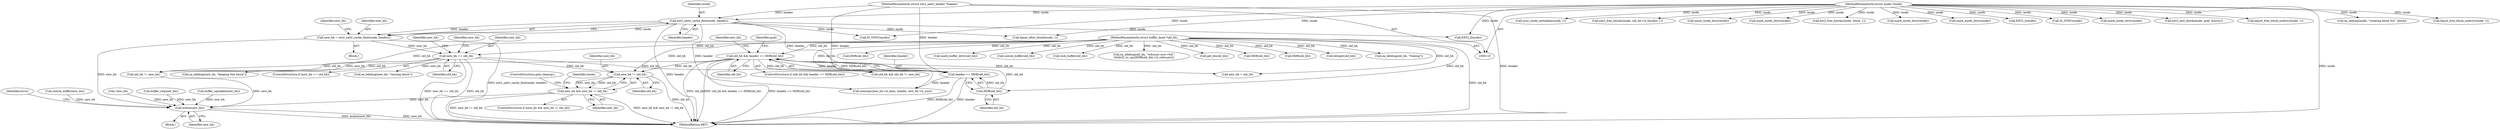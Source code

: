 digraph "0_linux_be0726d33cb8f411945884664924bed3cb8c70ee_11@pointer" {
"1000315" [label="(Call,new_bh != old_bh)"];
"1000138" [label="(Call,new_bh == old_bh)"];
"1000129" [label="(Call,new_bh = ext2_xattr_cache_find(inode, header))"];
"1000131" [label="(Call,ext2_xattr_cache_find(inode, header))"];
"1000111" [label="(MethodParameterIn,struct inode *inode)"];
"1000113" [label="(MethodParameterIn,struct ext2_xattr_header *header)"];
"1000112" [label="(MethodParameterIn,struct buffer_head *old_bh)"];
"1000180" [label="(Call,old_bh && header == HDR(old_bh))"];
"1000184" [label="(Call,HDR(old_bh))"];
"1000182" [label="(Call,header == HDR(old_bh))"];
"1000313" [label="(Call,new_bh && new_bh != old_bh)"];
"1000411" [label="(Call,brelse(new_bh))"];
"1000405" [label="(Call,HDR(old_bh))"];
"1000143" [label="(Identifier,new_bh)"];
"1000315" [label="(Call,new_bh != old_bh)"];
"1000324" [label="(ControlStructure,goto cleanup;)"];
"1000182" [label="(Call,header == HDR(old_bh))"];
"1000148" [label="(Identifier,new_bh)"];
"1000140" [label="(Identifier,old_bh)"];
"1000129" [label="(Call,new_bh = ext2_xattr_cache_find(inode, header))"];
"1000152" [label="(Call,dquot_alloc_block(inode, 1))"];
"1000396" [label="(Call,mark_inode_dirty(inode))"];
"1000139" [label="(Identifier,new_bh)"];
"1000208" [label="(Call,ext2_new_block(inode, goal, &error))"];
"1000377" [label="(Call,bforget(old_bh))"];
"1000364" [label="(Call,ea_bdebug(old_bh, \"freeing\"))"];
"1000130" [label="(Identifier,new_bh)"];
"1000393" [label="(Call,dquot_free_block_nodirty(inode, 1))"];
"1000384" [label="(Call,HDR(old_bh))"];
"1000332" [label="(Call,old_bh && old_bh != new_bh)"];
"1000216" [label="(Call,ea_idebug(inode, \"creating block %d\", block))"];
"1000198" [label="(Identifier,goal)"];
"1000398" [label="(Call,mark_buffer_dirty(old_bh))"];
"1000114" [label="(Block,)"];
"1000319" [label="(Call,dquot_free_block_nodirty(inode, 1))"];
"1000301" [label="(Call,sync_inode_metadata(inode, 1))"];
"1000367" [label="(Call,ext2_free_blocks(inode, old_bh->b_blocknr, 1))"];
"1000262" [label="(Call,IS_SYNC(inode))"];
"1000373" [label="(Call,mark_inode_dirty(inode))"];
"1000111" [label="(MethodParameterIn,struct inode *inode)"];
"1000187" [label="(Call,new_bh = old_bh)"];
"1000276" [label="(Call,buffer_uptodate(new_bh))"];
"1000131" [label="(Call,ext2_xattr_cache_find(inode, header))"];
"1000234" [label="(Call,mark_inode_dirty(inode))"];
"1000411" [label="(Call,brelse(new_bh))"];
"1000128" [label="(Block,)"];
"1000408" [label="(Call,unlock_buffer(old_bh))"];
"1000142" [label="(Call,ea_bdebug(new_bh, \"keeping this block\"))"];
"1000230" [label="(Call,ext2_free_blocks(inode, block, 1))"];
"1000317" [label="(Identifier,old_bh)"];
"1000320" [label="(Identifier,inode)"];
"1000316" [label="(Identifier,new_bh)"];
"1000135" [label="(Identifier,new_bh)"];
"1000181" [label="(Identifier,old_bh)"];
"1000312" [label="(ControlStructure,if (new_bh && new_bh != old_bh))"];
"1000349" [label="(Call,lock_buffer(old_bh))"];
"1000400" [label="(Call,ea_bdebug(old_bh, \"refcount now=%d\",\n\t\t\t\tle32_to_cpu(HDR(old_bh)->h_refcount)))"];
"1000322" [label="(Call,mark_inode_dirty(inode))"];
"1000414" [label="(Identifier,error)"];
"1000137" [label="(ControlStructure,if (new_bh == old_bh))"];
"1000243" [label="(Call,memcpy(new_bh->b_data, header, new_bh->b_size))"];
"1000326" [label="(Call,mark_inode_dirty(inode))"];
"1000112" [label="(MethodParameterIn,struct buffer_head *old_bh)"];
"1000185" [label="(Identifier,old_bh)"];
"1000314" [label="(Identifier,new_bh)"];
"1000313" [label="(Call,new_bh && new_bh != old_bh)"];
"1000183" [label="(Identifier,header)"];
"1000180" [label="(Call,old_bh && header == HDR(old_bh))"];
"1000158" [label="(Call,unlock_buffer(new_bh))"];
"1000132" [label="(Identifier,inode)"];
"1000375" [label="(Call,get_bh(old_bh))"];
"1000227" [label="(Call,!new_bh)"];
"1000202" [label="(Call,EXT2_I(inode))"];
"1000412" [label="(Identifier,new_bh)"];
"1000133" [label="(Identifier,header)"];
"1000184" [label="(Call,HDR(old_bh))"];
"1000354" [label="(Call,HDR(old_bh))"];
"1000138" [label="(Call,new_bh == old_bh)"];
"1000147" [label="(Call,ea_bdebug(new_bh, \"reusing block\"))"];
"1000281" [label="(Call,EXT2_I(inode))"];
"1000296" [label="(Call,IS_SYNC(inode))"];
"1000179" [label="(ControlStructure,if (old_bh && header == HDR(old_bh)))"];
"1000113" [label="(MethodParameterIn,struct ext2_xattr_header *header)"];
"1000415" [label="(MethodReturn,RET)"];
"1000188" [label="(Identifier,new_bh)"];
"1000273" [label="(Call,buffer_req(new_bh))"];
"1000334" [label="(Call,old_bh != new_bh)"];
"1000315" -> "1000313"  [label="AST: "];
"1000315" -> "1000317"  [label="CFG: "];
"1000316" -> "1000315"  [label="AST: "];
"1000317" -> "1000315"  [label="AST: "];
"1000313" -> "1000315"  [label="CFG: "];
"1000315" -> "1000415"  [label="DDG: old_bh"];
"1000315" -> "1000313"  [label="DDG: new_bh"];
"1000315" -> "1000313"  [label="DDG: old_bh"];
"1000138" -> "1000315"  [label="DDG: old_bh"];
"1000180" -> "1000315"  [label="DDG: old_bh"];
"1000112" -> "1000315"  [label="DDG: old_bh"];
"1000138" -> "1000137"  [label="AST: "];
"1000138" -> "1000140"  [label="CFG: "];
"1000139" -> "1000138"  [label="AST: "];
"1000140" -> "1000138"  [label="AST: "];
"1000143" -> "1000138"  [label="CFG: "];
"1000148" -> "1000138"  [label="CFG: "];
"1000138" -> "1000415"  [label="DDG: old_bh"];
"1000138" -> "1000415"  [label="DDG: new_bh == old_bh"];
"1000129" -> "1000138"  [label="DDG: new_bh"];
"1000112" -> "1000138"  [label="DDG: old_bh"];
"1000138" -> "1000142"  [label="DDG: new_bh"];
"1000138" -> "1000147"  [label="DDG: new_bh"];
"1000138" -> "1000332"  [label="DDG: old_bh"];
"1000138" -> "1000334"  [label="DDG: old_bh"];
"1000129" -> "1000128"  [label="AST: "];
"1000129" -> "1000131"  [label="CFG: "];
"1000130" -> "1000129"  [label="AST: "];
"1000131" -> "1000129"  [label="AST: "];
"1000135" -> "1000129"  [label="CFG: "];
"1000129" -> "1000415"  [label="DDG: ext2_xattr_cache_find(inode, header)"];
"1000131" -> "1000129"  [label="DDG: inode"];
"1000131" -> "1000129"  [label="DDG: header"];
"1000129" -> "1000411"  [label="DDG: new_bh"];
"1000131" -> "1000133"  [label="CFG: "];
"1000132" -> "1000131"  [label="AST: "];
"1000133" -> "1000131"  [label="AST: "];
"1000131" -> "1000415"  [label="DDG: header"];
"1000111" -> "1000131"  [label="DDG: inode"];
"1000113" -> "1000131"  [label="DDG: header"];
"1000131" -> "1000152"  [label="DDG: inode"];
"1000131" -> "1000182"  [label="DDG: header"];
"1000131" -> "1000202"  [label="DDG: inode"];
"1000131" -> "1000243"  [label="DDG: header"];
"1000131" -> "1000262"  [label="DDG: inode"];
"1000111" -> "1000110"  [label="AST: "];
"1000111" -> "1000415"  [label="DDG: inode"];
"1000111" -> "1000152"  [label="DDG: inode"];
"1000111" -> "1000202"  [label="DDG: inode"];
"1000111" -> "1000208"  [label="DDG: inode"];
"1000111" -> "1000216"  [label="DDG: inode"];
"1000111" -> "1000230"  [label="DDG: inode"];
"1000111" -> "1000234"  [label="DDG: inode"];
"1000111" -> "1000262"  [label="DDG: inode"];
"1000111" -> "1000281"  [label="DDG: inode"];
"1000111" -> "1000296"  [label="DDG: inode"];
"1000111" -> "1000301"  [label="DDG: inode"];
"1000111" -> "1000319"  [label="DDG: inode"];
"1000111" -> "1000322"  [label="DDG: inode"];
"1000111" -> "1000326"  [label="DDG: inode"];
"1000111" -> "1000367"  [label="DDG: inode"];
"1000111" -> "1000373"  [label="DDG: inode"];
"1000111" -> "1000393"  [label="DDG: inode"];
"1000111" -> "1000396"  [label="DDG: inode"];
"1000113" -> "1000110"  [label="AST: "];
"1000113" -> "1000415"  [label="DDG: header"];
"1000113" -> "1000182"  [label="DDG: header"];
"1000113" -> "1000243"  [label="DDG: header"];
"1000112" -> "1000110"  [label="AST: "];
"1000112" -> "1000415"  [label="DDG: old_bh"];
"1000112" -> "1000180"  [label="DDG: old_bh"];
"1000112" -> "1000184"  [label="DDG: old_bh"];
"1000112" -> "1000187"  [label="DDG: old_bh"];
"1000112" -> "1000332"  [label="DDG: old_bh"];
"1000112" -> "1000334"  [label="DDG: old_bh"];
"1000112" -> "1000349"  [label="DDG: old_bh"];
"1000112" -> "1000354"  [label="DDG: old_bh"];
"1000112" -> "1000364"  [label="DDG: old_bh"];
"1000112" -> "1000375"  [label="DDG: old_bh"];
"1000112" -> "1000377"  [label="DDG: old_bh"];
"1000112" -> "1000384"  [label="DDG: old_bh"];
"1000112" -> "1000398"  [label="DDG: old_bh"];
"1000112" -> "1000400"  [label="DDG: old_bh"];
"1000112" -> "1000405"  [label="DDG: old_bh"];
"1000112" -> "1000408"  [label="DDG: old_bh"];
"1000180" -> "1000179"  [label="AST: "];
"1000180" -> "1000181"  [label="CFG: "];
"1000180" -> "1000182"  [label="CFG: "];
"1000181" -> "1000180"  [label="AST: "];
"1000182" -> "1000180"  [label="AST: "];
"1000188" -> "1000180"  [label="CFG: "];
"1000198" -> "1000180"  [label="CFG: "];
"1000180" -> "1000415"  [label="DDG: header == HDR(old_bh)"];
"1000180" -> "1000415"  [label="DDG: old_bh"];
"1000180" -> "1000415"  [label="DDG: old_bh && header == HDR(old_bh)"];
"1000184" -> "1000180"  [label="DDG: old_bh"];
"1000182" -> "1000180"  [label="DDG: header"];
"1000182" -> "1000180"  [label="DDG: HDR(old_bh)"];
"1000180" -> "1000187"  [label="DDG: old_bh"];
"1000180" -> "1000332"  [label="DDG: old_bh"];
"1000180" -> "1000334"  [label="DDG: old_bh"];
"1000184" -> "1000182"  [label="AST: "];
"1000184" -> "1000185"  [label="CFG: "];
"1000185" -> "1000184"  [label="AST: "];
"1000182" -> "1000184"  [label="CFG: "];
"1000184" -> "1000182"  [label="DDG: old_bh"];
"1000183" -> "1000182"  [label="AST: "];
"1000182" -> "1000415"  [label="DDG: HDR(old_bh)"];
"1000182" -> "1000415"  [label="DDG: header"];
"1000182" -> "1000243"  [label="DDG: header"];
"1000313" -> "1000312"  [label="AST: "];
"1000313" -> "1000314"  [label="CFG: "];
"1000314" -> "1000313"  [label="AST: "];
"1000320" -> "1000313"  [label="CFG: "];
"1000324" -> "1000313"  [label="CFG: "];
"1000313" -> "1000415"  [label="DDG: new_bh != old_bh"];
"1000313" -> "1000415"  [label="DDG: new_bh && new_bh != old_bh"];
"1000313" -> "1000411"  [label="DDG: new_bh"];
"1000411" -> "1000114"  [label="AST: "];
"1000411" -> "1000412"  [label="CFG: "];
"1000412" -> "1000411"  [label="AST: "];
"1000414" -> "1000411"  [label="CFG: "];
"1000411" -> "1000415"  [label="DDG: brelse(new_bh)"];
"1000411" -> "1000415"  [label="DDG: new_bh"];
"1000158" -> "1000411"  [label="DDG: new_bh"];
"1000334" -> "1000411"  [label="DDG: new_bh"];
"1000227" -> "1000411"  [label="DDG: new_bh"];
"1000273" -> "1000411"  [label="DDG: new_bh"];
"1000276" -> "1000411"  [label="DDG: new_bh"];
}
